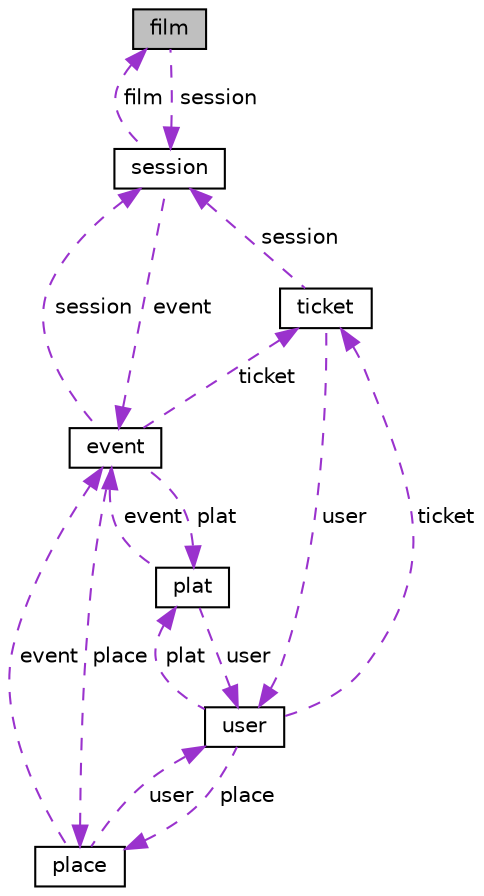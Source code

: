digraph "film"
{
 // LATEX_PDF_SIZE
  edge [fontname="Helvetica",fontsize="10",labelfontname="Helvetica",labelfontsize="10"];
  node [fontname="Helvetica",fontsize="10",shape=record];
  Node1 [label="film",height=0.2,width=0.4,color="black", fillcolor="grey75", style="filled", fontcolor="black",tooltip=" "];
  Node2 -> Node1 [dir="back",color="darkorchid3",fontsize="10",style="dashed",label=" session" ,fontname="Helvetica"];
  Node2 [label="session",height=0.2,width=0.4,color="black", fillcolor="white", style="filled",URL="$structsession.html",tooltip=" "];
  Node1 -> Node2 [dir="back",color="darkorchid3",fontsize="10",style="dashed",label=" film" ,fontname="Helvetica"];
  Node3 -> Node2 [dir="back",color="darkorchid3",fontsize="10",style="dashed",label=" event" ,fontname="Helvetica"];
  Node3 [label="event",height=0.2,width=0.4,color="black", fillcolor="white", style="filled",URL="$structevent.html",tooltip=" "];
  Node4 -> Node3 [dir="back",color="darkorchid3",fontsize="10",style="dashed",label=" place" ,fontname="Helvetica"];
  Node4 [label="place",height=0.2,width=0.4,color="black", fillcolor="white", style="filled",URL="$structplace.html",tooltip=" "];
  Node3 -> Node4 [dir="back",color="darkorchid3",fontsize="10",style="dashed",label=" event" ,fontname="Helvetica"];
  Node5 -> Node4 [dir="back",color="darkorchid3",fontsize="10",style="dashed",label=" user" ,fontname="Helvetica"];
  Node5 [label="user",height=0.2,width=0.4,color="black", fillcolor="white", style="filled",URL="$structuser.html",tooltip=" "];
  Node4 -> Node5 [dir="back",color="darkorchid3",fontsize="10",style="dashed",label=" place" ,fontname="Helvetica"];
  Node6 -> Node5 [dir="back",color="darkorchid3",fontsize="10",style="dashed",label=" ticket" ,fontname="Helvetica"];
  Node6 [label="ticket",height=0.2,width=0.4,color="black", fillcolor="white", style="filled",URL="$structticket.html",tooltip=" "];
  Node2 -> Node6 [dir="back",color="darkorchid3",fontsize="10",style="dashed",label=" session" ,fontname="Helvetica"];
  Node5 -> Node6 [dir="back",color="darkorchid3",fontsize="10",style="dashed",label=" user" ,fontname="Helvetica"];
  Node7 -> Node5 [dir="back",color="darkorchid3",fontsize="10",style="dashed",label=" plat" ,fontname="Helvetica"];
  Node7 [label="plat",height=0.2,width=0.4,color="black", fillcolor="white", style="filled",URL="$structplat.html",tooltip=" "];
  Node3 -> Node7 [dir="back",color="darkorchid3",fontsize="10",style="dashed",label=" event" ,fontname="Helvetica"];
  Node5 -> Node7 [dir="back",color="darkorchid3",fontsize="10",style="dashed",label=" user" ,fontname="Helvetica"];
  Node2 -> Node3 [dir="back",color="darkorchid3",fontsize="10",style="dashed",label=" session" ,fontname="Helvetica"];
  Node6 -> Node3 [dir="back",color="darkorchid3",fontsize="10",style="dashed",label=" ticket" ,fontname="Helvetica"];
  Node7 -> Node3 [dir="back",color="darkorchid3",fontsize="10",style="dashed",label=" plat" ,fontname="Helvetica"];
}
